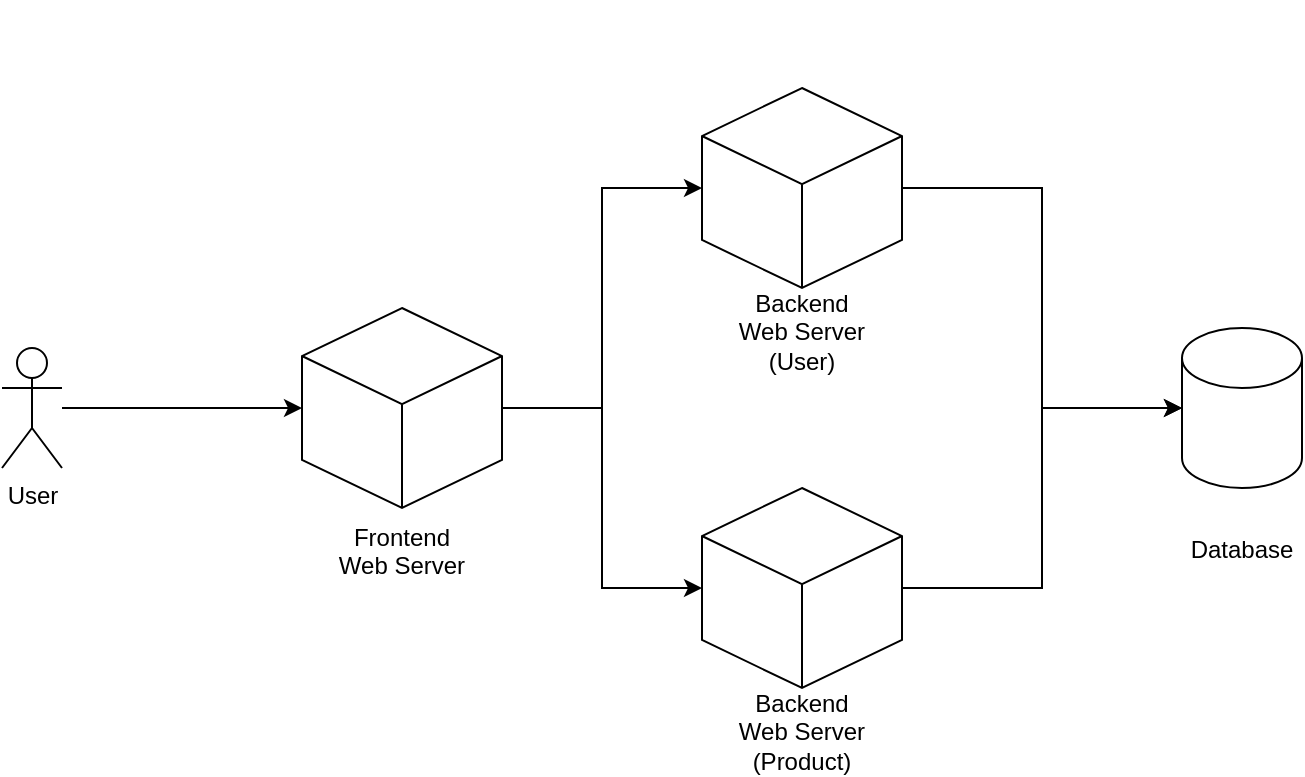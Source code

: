 <mxfile version="16.5.1" type="device"><diagram id="9MmrLo96wyU37mMG1BZV" name="Page-1"><mxGraphModel dx="1102" dy="818" grid="1" gridSize="10" guides="1" tooltips="1" connect="1" arrows="1" fold="1" page="1" pageScale="1" pageWidth="827" pageHeight="1169" math="0" shadow="0"><root><mxCell id="0"/><mxCell id="1" parent="0"/><mxCell id="edrd7XK85MatdvQqyxyE-2" value="&lt;br&gt;&lt;br&gt;&lt;br&gt;&lt;br&gt;&lt;br&gt;&lt;br&gt;&lt;br&gt;&lt;br&gt;Database" style="shape=cylinder3;whiteSpace=wrap;html=1;boundedLbl=1;backgroundOutline=1;size=15;" parent="1" vertex="1"><mxGeometry x="680" y="380" width="60" height="80" as="geometry"/></mxCell><mxCell id="edrd7XK85MatdvQqyxyE-7" style="edgeStyle=orthogonalEdgeStyle;rounded=0;orthogonalLoop=1;jettySize=auto;html=1;" parent="1" source="edrd7XK85MatdvQqyxyE-3" target="edrd7XK85MatdvQqyxyE-5" edge="1"><mxGeometry relative="1" as="geometry"/></mxCell><mxCell id="edrd7XK85MatdvQqyxyE-3" value="User" style="shape=umlActor;verticalLabelPosition=bottom;verticalAlign=top;html=1;outlineConnect=0;" parent="1" vertex="1"><mxGeometry x="90" y="390" width="30" height="60" as="geometry"/></mxCell><mxCell id="pR2LNwe8hSct5Cgvcj1j-3" style="edgeStyle=orthogonalEdgeStyle;rounded=0;orthogonalLoop=1;jettySize=auto;html=1;" edge="1" parent="1" source="edrd7XK85MatdvQqyxyE-5" target="pR2LNwe8hSct5Cgvcj1j-1"><mxGeometry relative="1" as="geometry"/></mxCell><mxCell id="pR2LNwe8hSct5Cgvcj1j-6" style="edgeStyle=orthogonalEdgeStyle;rounded=0;orthogonalLoop=1;jettySize=auto;html=1;entryX=0;entryY=0.5;entryDx=0;entryDy=0;entryPerimeter=0;" edge="1" parent="1" source="edrd7XK85MatdvQqyxyE-5" target="VaiIzSvMbxfoIXT0jBoB-1"><mxGeometry relative="1" as="geometry"/></mxCell><mxCell id="edrd7XK85MatdvQqyxyE-5" value="&lt;br&gt;&lt;br&gt;&lt;br&gt;&lt;br&gt;&lt;br&gt;&lt;br&gt;&lt;br&gt;&lt;br&gt;&lt;br&gt;&lt;br&gt;Frontend&lt;br&gt;Web Server" style="whiteSpace=wrap;html=1;shape=mxgraph.basic.isocube;isoAngle=15;" parent="1" vertex="1"><mxGeometry x="240" y="370" width="100" height="100" as="geometry"/></mxCell><mxCell id="pR2LNwe8hSct5Cgvcj1j-5" style="edgeStyle=orthogonalEdgeStyle;rounded=0;orthogonalLoop=1;jettySize=auto;html=1;entryX=0;entryY=0.5;entryDx=0;entryDy=0;entryPerimeter=0;" edge="1" parent="1" source="VaiIzSvMbxfoIXT0jBoB-1" target="edrd7XK85MatdvQqyxyE-2"><mxGeometry relative="1" as="geometry"/></mxCell><mxCell id="VaiIzSvMbxfoIXT0jBoB-1" value="&lt;br&gt;&lt;br&gt;&lt;br&gt;&lt;br&gt;&lt;br&gt;&lt;br&gt;&lt;br&gt;&lt;br&gt;&lt;br&gt;&lt;br&gt;Backend &lt;br&gt;Web Server&lt;br&gt;(User)" style="whiteSpace=wrap;html=1;shape=mxgraph.basic.isocube;isoAngle=15;" parent="1" vertex="1"><mxGeometry x="440" y="260" width="100" height="100" as="geometry"/></mxCell><mxCell id="pR2LNwe8hSct5Cgvcj1j-4" style="edgeStyle=orthogonalEdgeStyle;rounded=0;orthogonalLoop=1;jettySize=auto;html=1;" edge="1" parent="1" source="pR2LNwe8hSct5Cgvcj1j-1" target="edrd7XK85MatdvQqyxyE-2"><mxGeometry relative="1" as="geometry"/></mxCell><mxCell id="pR2LNwe8hSct5Cgvcj1j-1" value="&lt;br&gt;&lt;br&gt;&lt;br&gt;&lt;br&gt;&lt;br&gt;&lt;br&gt;&lt;br&gt;&lt;br&gt;&lt;br&gt;&lt;br&gt;Backend &lt;br&gt;Web Server&lt;br&gt;(Product)" style="whiteSpace=wrap;html=1;shape=mxgraph.basic.isocube;isoAngle=15;" vertex="1" parent="1"><mxGeometry x="440" y="460" width="100" height="100" as="geometry"/></mxCell></root></mxGraphModel></diagram></mxfile>